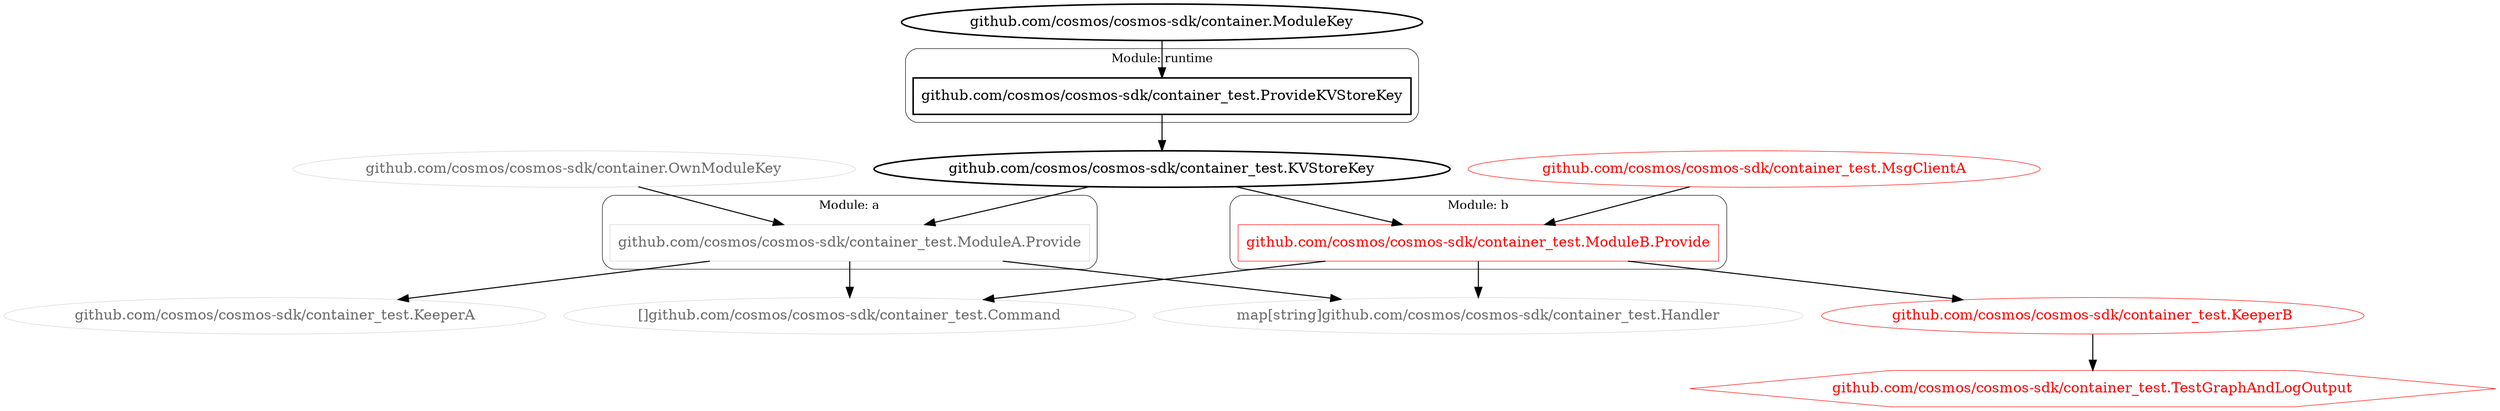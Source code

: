 digraph "" {
    subgraph "cluster_a" {
      graph [fontsize="12.0", label="Module: a", penwidth="0.5", style="rounded"];
      "github.com/cosmos/cosmos-sdk/container_test.ModuleA.Provide"[color="lightgrey", fontcolor="dimgrey", penwidth="0.5", shape="box"];
    }

    subgraph "cluster_b" {
      graph [fontsize="12.0", label="Module: b", penwidth="0.5", style="rounded"];
      "github.com/cosmos/cosmos-sdk/container_test.ModuleB.Provide"[color="red", fontcolor="red", penwidth="0.5", shape="box"];
    }

    subgraph "cluster_runtime" {
      graph [fontsize="12.0", label="Module: runtime", penwidth="0.5", style="rounded"];
      "github.com/cosmos/cosmos-sdk/container_test.ProvideKVStoreKey"[color="black", fontcolor="black", penwidth="1.5", shape="box"];
    }

  "[]github.com/cosmos/cosmos-sdk/container_test.Command"[color="lightgrey", comment="many-per-container", fontcolor="dimgrey", penwidth="0.5"];
  "github.com/cosmos/cosmos-sdk/container.ModuleKey"[color="black", fontcolor="black", penwidth="1.5"];
  "github.com/cosmos/cosmos-sdk/container.OwnModuleKey"[color="lightgrey", fontcolor="dimgrey", penwidth="0.5"];
  "github.com/cosmos/cosmos-sdk/container_test.KVStoreKey"[color="black", fontcolor="black", penwidth="1.5"];
  "github.com/cosmos/cosmos-sdk/container_test.KeeperA"[color="lightgrey", fontcolor="dimgrey", penwidth="0.5"];
  "github.com/cosmos/cosmos-sdk/container_test.KeeperB"[color="red", fontcolor="red", penwidth="0.5"];
  "github.com/cosmos/cosmos-sdk/container_test.MsgClientA"[color="red", fontcolor="red", penwidth="0.5"];
  "github.com/cosmos/cosmos-sdk/container_test.TestGraphAndLogOutput"[color="red", fontcolor="red", penwidth="0.5", shape="hexagon"];
  "map[string]github.com/cosmos/cosmos-sdk/container_test.Handler"[color="lightgrey", comment="one-per-module", fontcolor="dimgrey", penwidth="0.5"];
  "github.com/cosmos/cosmos-sdk/container.ModuleKey" -> "github.com/cosmos/cosmos-sdk/container_test.ProvideKVStoreKey";
  "github.com/cosmos/cosmos-sdk/container_test.ProvideKVStoreKey" -> "github.com/cosmos/cosmos-sdk/container_test.KVStoreKey";
  "github.com/cosmos/cosmos-sdk/container_test.KVStoreKey" -> "github.com/cosmos/cosmos-sdk/container_test.ModuleA.Provide";
  "github.com/cosmos/cosmos-sdk/container.OwnModuleKey" -> "github.com/cosmos/cosmos-sdk/container_test.ModuleA.Provide";
  "github.com/cosmos/cosmos-sdk/container_test.ModuleA.Provide" -> "github.com/cosmos/cosmos-sdk/container_test.KeeperA";
  "github.com/cosmos/cosmos-sdk/container_test.ModuleA.Provide" -> "map[string]github.com/cosmos/cosmos-sdk/container_test.Handler";
  "github.com/cosmos/cosmos-sdk/container_test.ModuleA.Provide" -> "[]github.com/cosmos/cosmos-sdk/container_test.Command";
  "github.com/cosmos/cosmos-sdk/container_test.KVStoreKey" -> "github.com/cosmos/cosmos-sdk/container_test.ModuleB.Provide";
  "github.com/cosmos/cosmos-sdk/container_test.MsgClientA" -> "github.com/cosmos/cosmos-sdk/container_test.ModuleB.Provide";
  "github.com/cosmos/cosmos-sdk/container_test.ModuleB.Provide" -> "github.com/cosmos/cosmos-sdk/container_test.KeeperB";
  "github.com/cosmos/cosmos-sdk/container_test.ModuleB.Provide" -> "[]github.com/cosmos/cosmos-sdk/container_test.Command";
  "github.com/cosmos/cosmos-sdk/container_test.ModuleB.Provide" -> "map[string]github.com/cosmos/cosmos-sdk/container_test.Handler";
  "github.com/cosmos/cosmos-sdk/container_test.KeeperB" -> "github.com/cosmos/cosmos-sdk/container_test.TestGraphAndLogOutput";
}

